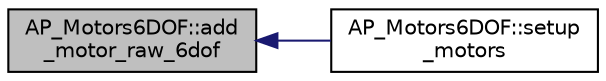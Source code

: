 digraph "AP_Motors6DOF::add_motor_raw_6dof"
{
 // INTERACTIVE_SVG=YES
  edge [fontname="Helvetica",fontsize="10",labelfontname="Helvetica",labelfontsize="10"];
  node [fontname="Helvetica",fontsize="10",shape=record];
  rankdir="LR";
  Node1 [label="AP_Motors6DOF::add\l_motor_raw_6dof",height=0.2,width=0.4,color="black", fillcolor="grey75", style="filled", fontcolor="black"];
  Node1 -> Node2 [dir="back",color="midnightblue",fontsize="10",style="solid",fontname="Helvetica"];
  Node2 [label="AP_Motors6DOF::setup\l_motors",height=0.2,width=0.4,color="black", fillcolor="white", style="filled",URL="$classAP__Motors6DOF.html#af9f238b776db93043513ef422c80559d"];
}
